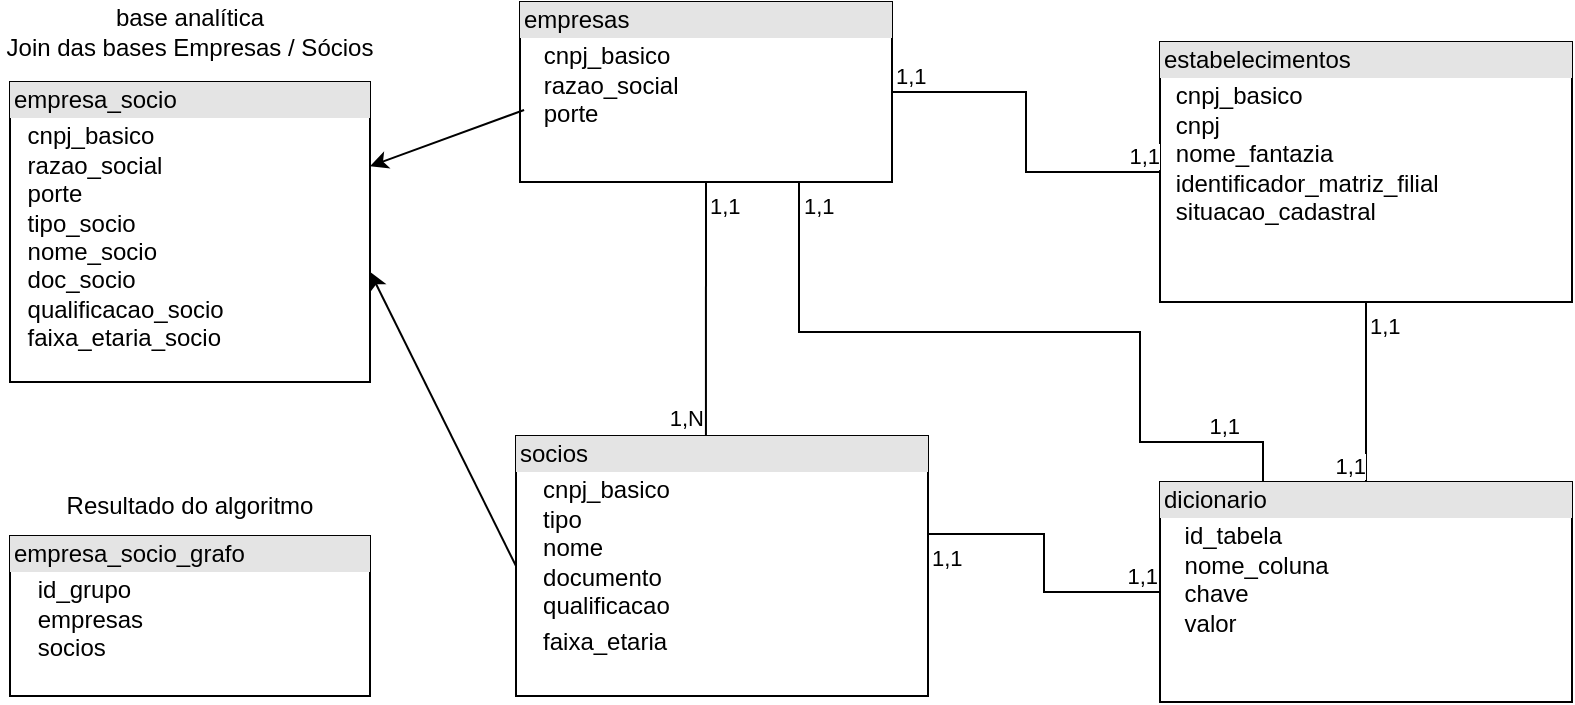 <mxfile version="24.6.1" type="device">
  <diagram name="Página-1" id="kfymI93KXSqXt6rVxAI-">
    <mxGraphModel dx="2261" dy="746" grid="1" gridSize="10" guides="1" tooltips="1" connect="1" arrows="1" fold="1" page="1" pageScale="1" pageWidth="827" pageHeight="1169" math="0" shadow="0">
      <root>
        <mxCell id="0" />
        <mxCell id="1" parent="0" />
        <mxCell id="Yvlpg96nJwT9JrZSQYZ4-1" value="&lt;div style=&quot;box-sizing:border-box;width:100%;background:#e4e4e4;padding:2px;&quot;&gt;empresas&lt;/div&gt;&lt;table style=&quot;width:100%;font-size:1em;&quot; cellpadding=&quot;2&quot; cellspacing=&quot;0&quot;&gt;&lt;tbody&gt;&lt;tr&gt;&lt;td&gt;&lt;br&gt;&lt;/td&gt;&lt;td&gt;cnpj_basico&lt;br&gt;razao_social&lt;br&gt;porte&lt;/td&gt;&lt;/tr&gt;&lt;tr&gt;&lt;td&gt;&lt;br&gt;&lt;/td&gt;&lt;td&gt;&lt;/td&gt;&lt;/tr&gt;&lt;tr&gt;&lt;td&gt;&lt;/td&gt;&lt;td&gt;&lt;br&gt;&lt;/td&gt;&lt;/tr&gt;&lt;/tbody&gt;&lt;/table&gt;" style="verticalAlign=top;align=left;overflow=fill;html=1;whiteSpace=wrap;" vertex="1" parent="1">
          <mxGeometry x="120" y="150" width="186" height="90" as="geometry" />
        </mxCell>
        <mxCell id="Yvlpg96nJwT9JrZSQYZ4-10" value="&lt;div style=&quot;box-sizing:border-box;width:100%;background:#e4e4e4;padding:2px;&quot;&gt;estabelecimentos&lt;/div&gt;&lt;table style=&quot;width:100%;font-size:1em;&quot; cellpadding=&quot;2&quot; cellspacing=&quot;0&quot;&gt;&lt;tbody&gt;&lt;tr&gt;&lt;td&gt;&lt;br&gt;&lt;/td&gt;&lt;td&gt;cnpj_basico&lt;br&gt;cnpj&lt;br&gt;nome_fantazia&lt;br&gt;identificador_matriz_filial&lt;br&gt;situacao_cadastral&lt;/td&gt;&lt;/tr&gt;&lt;tr&gt;&lt;td&gt;&lt;br&gt;&lt;/td&gt;&lt;td&gt;&lt;/td&gt;&lt;/tr&gt;&lt;tr&gt;&lt;td&gt;&lt;/td&gt;&lt;td&gt;&lt;br&gt;&lt;/td&gt;&lt;/tr&gt;&lt;/tbody&gt;&lt;/table&gt;" style="verticalAlign=top;align=left;overflow=fill;html=1;whiteSpace=wrap;" vertex="1" parent="1">
          <mxGeometry x="440" y="170" width="206" height="130" as="geometry" />
        </mxCell>
        <mxCell id="Yvlpg96nJwT9JrZSQYZ4-16" value="" style="endArrow=none;html=1;edgeStyle=orthogonalEdgeStyle;rounded=0;entryX=0;entryY=0.5;entryDx=0;entryDy=0;" edge="1" parent="1" source="Yvlpg96nJwT9JrZSQYZ4-1" target="Yvlpg96nJwT9JrZSQYZ4-10">
          <mxGeometry relative="1" as="geometry">
            <mxPoint x="330" y="380" as="sourcePoint" />
            <mxPoint x="490" y="380" as="targetPoint" />
          </mxGeometry>
        </mxCell>
        <mxCell id="Yvlpg96nJwT9JrZSQYZ4-17" value="1,1" style="edgeLabel;resizable=0;html=1;align=left;verticalAlign=bottom;" connectable="0" vertex="1" parent="Yvlpg96nJwT9JrZSQYZ4-16">
          <mxGeometry x="-1" relative="1" as="geometry" />
        </mxCell>
        <mxCell id="Yvlpg96nJwT9JrZSQYZ4-18" value="1,1" style="edgeLabel;resizable=0;html=1;align=right;verticalAlign=bottom;" connectable="0" vertex="1" parent="Yvlpg96nJwT9JrZSQYZ4-16">
          <mxGeometry x="1" relative="1" as="geometry" />
        </mxCell>
        <mxCell id="Yvlpg96nJwT9JrZSQYZ4-19" value="&lt;div style=&quot;box-sizing:border-box;width:100%;background:#e4e4e4;padding:2px;&quot;&gt;socios&lt;/div&gt;&lt;table style=&quot;width:100%;font-size:1em;&quot; cellpadding=&quot;2&quot; cellspacing=&quot;0&quot;&gt;&lt;tbody&gt;&lt;tr&gt;&lt;td&gt;&lt;br&gt;&lt;/td&gt;&lt;td&gt;cnpj_basico&lt;br&gt;tipo&lt;br&gt;nome&lt;br&gt;documento&lt;br&gt;qualificacao&lt;/td&gt;&lt;/tr&gt;&lt;tr&gt;&lt;td&gt;&lt;br&gt;&lt;/td&gt;&lt;td&gt;faixa_etaria&lt;br&gt;&lt;/td&gt;&lt;/tr&gt;&lt;tr&gt;&lt;td&gt;&lt;/td&gt;&lt;td&gt;&lt;br&gt;&lt;/td&gt;&lt;/tr&gt;&lt;/tbody&gt;&lt;/table&gt;" style="verticalAlign=top;align=left;overflow=fill;html=1;whiteSpace=wrap;" vertex="1" parent="1">
          <mxGeometry x="118" y="367" width="206" height="130" as="geometry" />
        </mxCell>
        <mxCell id="Yvlpg96nJwT9JrZSQYZ4-20" value="" style="endArrow=none;html=1;edgeStyle=orthogonalEdgeStyle;rounded=0;entryX=0.461;entryY=0;entryDx=0;entryDy=0;entryPerimeter=0;exitX=0.5;exitY=1;exitDx=0;exitDy=0;" edge="1" parent="1" source="Yvlpg96nJwT9JrZSQYZ4-1" target="Yvlpg96nJwT9JrZSQYZ4-19">
          <mxGeometry relative="1" as="geometry">
            <mxPoint x="180" y="260" as="sourcePoint" />
            <mxPoint x="450" y="245" as="targetPoint" />
          </mxGeometry>
        </mxCell>
        <mxCell id="Yvlpg96nJwT9JrZSQYZ4-21" value="1,1" style="edgeLabel;resizable=0;html=1;align=left;verticalAlign=bottom;" connectable="0" vertex="1" parent="Yvlpg96nJwT9JrZSQYZ4-20">
          <mxGeometry x="-1" relative="1" as="geometry">
            <mxPoint y="20" as="offset" />
          </mxGeometry>
        </mxCell>
        <mxCell id="Yvlpg96nJwT9JrZSQYZ4-22" value="1,N" style="edgeLabel;resizable=0;html=1;align=right;verticalAlign=bottom;" connectable="0" vertex="1" parent="Yvlpg96nJwT9JrZSQYZ4-20">
          <mxGeometry x="1" relative="1" as="geometry" />
        </mxCell>
        <mxCell id="Yvlpg96nJwT9JrZSQYZ4-23" value="&lt;div style=&quot;box-sizing:border-box;width:100%;background:#e4e4e4;padding:2px;&quot;&gt;dicionario&lt;/div&gt;&lt;table style=&quot;width:100%;font-size:1em;&quot; cellpadding=&quot;2&quot; cellspacing=&quot;0&quot;&gt;&lt;tbody&gt;&lt;tr&gt;&lt;td&gt;&lt;br&gt;&lt;/td&gt;&lt;td&gt;id_tabela&lt;br&gt;nome_coluna&lt;br&gt;chave&lt;br&gt;valor&lt;/td&gt;&lt;/tr&gt;&lt;tr&gt;&lt;td&gt;&lt;/td&gt;&lt;td&gt;&lt;br&gt;&lt;/td&gt;&lt;/tr&gt;&lt;/tbody&gt;&lt;/table&gt;" style="verticalAlign=top;align=left;overflow=fill;html=1;whiteSpace=wrap;" vertex="1" parent="1">
          <mxGeometry x="440" y="390" width="206" height="110" as="geometry" />
        </mxCell>
        <mxCell id="Yvlpg96nJwT9JrZSQYZ4-24" value="" style="endArrow=none;html=1;edgeStyle=orthogonalEdgeStyle;rounded=0;exitX=0.5;exitY=1;exitDx=0;exitDy=0;" edge="1" parent="1" source="Yvlpg96nJwT9JrZSQYZ4-10" target="Yvlpg96nJwT9JrZSQYZ4-23">
          <mxGeometry relative="1" as="geometry">
            <mxPoint x="316" y="205" as="sourcePoint" />
            <mxPoint x="450" y="245" as="targetPoint" />
          </mxGeometry>
        </mxCell>
        <mxCell id="Yvlpg96nJwT9JrZSQYZ4-25" value="1,1" style="edgeLabel;resizable=0;html=1;align=left;verticalAlign=bottom;" connectable="0" vertex="1" parent="Yvlpg96nJwT9JrZSQYZ4-24">
          <mxGeometry x="-1" relative="1" as="geometry">
            <mxPoint y="20" as="offset" />
          </mxGeometry>
        </mxCell>
        <mxCell id="Yvlpg96nJwT9JrZSQYZ4-26" value="1,1" style="edgeLabel;resizable=0;html=1;align=right;verticalAlign=bottom;" connectable="0" vertex="1" parent="Yvlpg96nJwT9JrZSQYZ4-24">
          <mxGeometry x="1" relative="1" as="geometry" />
        </mxCell>
        <mxCell id="Yvlpg96nJwT9JrZSQYZ4-27" value="" style="endArrow=none;html=1;edgeStyle=orthogonalEdgeStyle;rounded=0;exitX=1;exitY=0.377;exitDx=0;exitDy=0;exitPerimeter=0;" edge="1" parent="1" source="Yvlpg96nJwT9JrZSQYZ4-19" target="Yvlpg96nJwT9JrZSQYZ4-23">
          <mxGeometry relative="1" as="geometry">
            <mxPoint x="553" y="310" as="sourcePoint" />
            <mxPoint x="603" y="400" as="targetPoint" />
          </mxGeometry>
        </mxCell>
        <mxCell id="Yvlpg96nJwT9JrZSQYZ4-28" value="1,1" style="edgeLabel;resizable=0;html=1;align=left;verticalAlign=bottom;" connectable="0" vertex="1" parent="Yvlpg96nJwT9JrZSQYZ4-27">
          <mxGeometry x="-1" relative="1" as="geometry">
            <mxPoint y="20" as="offset" />
          </mxGeometry>
        </mxCell>
        <mxCell id="Yvlpg96nJwT9JrZSQYZ4-29" value="1,1" style="edgeLabel;resizable=0;html=1;align=right;verticalAlign=bottom;" connectable="0" vertex="1" parent="Yvlpg96nJwT9JrZSQYZ4-27">
          <mxGeometry x="1" relative="1" as="geometry" />
        </mxCell>
        <mxCell id="Yvlpg96nJwT9JrZSQYZ4-30" value="" style="endArrow=none;html=1;edgeStyle=orthogonalEdgeStyle;rounded=0;exitX=0.75;exitY=1;exitDx=0;exitDy=0;entryX=0.25;entryY=0;entryDx=0;entryDy=0;" edge="1" parent="1" source="Yvlpg96nJwT9JrZSQYZ4-1" target="Yvlpg96nJwT9JrZSQYZ4-23">
          <mxGeometry relative="1" as="geometry">
            <mxPoint x="334" y="426" as="sourcePoint" />
            <mxPoint x="500" y="465" as="targetPoint" />
            <Array as="points">
              <mxPoint x="260" y="315" />
              <mxPoint x="430" y="315" />
              <mxPoint x="430" y="370" />
              <mxPoint x="492" y="370" />
            </Array>
          </mxGeometry>
        </mxCell>
        <mxCell id="Yvlpg96nJwT9JrZSQYZ4-31" value="1,1" style="edgeLabel;resizable=0;html=1;align=left;verticalAlign=bottom;" connectable="0" vertex="1" parent="Yvlpg96nJwT9JrZSQYZ4-30">
          <mxGeometry x="-1" relative="1" as="geometry">
            <mxPoint y="20" as="offset" />
          </mxGeometry>
        </mxCell>
        <mxCell id="Yvlpg96nJwT9JrZSQYZ4-32" value="1,1" style="edgeLabel;resizable=0;html=1;align=right;verticalAlign=bottom;" connectable="0" vertex="1" parent="Yvlpg96nJwT9JrZSQYZ4-30">
          <mxGeometry x="1" relative="1" as="geometry">
            <mxPoint x="-11" y="-20" as="offset" />
          </mxGeometry>
        </mxCell>
        <mxCell id="Yvlpg96nJwT9JrZSQYZ4-33" value="&lt;div style=&quot;box-sizing:border-box;width:100%;background:#e4e4e4;padding:2px;&quot;&gt;empresa_socio&lt;/div&gt;&lt;table style=&quot;width:100%;font-size:1em;&quot; cellpadding=&quot;2&quot; cellspacing=&quot;0&quot;&gt;&lt;tbody&gt;&lt;tr&gt;&lt;td&gt;&lt;br&gt;&lt;/td&gt;&lt;td&gt;cnpj_basico&lt;br&gt;razao_social&lt;br&gt;porte&lt;br&gt;tipo_socio&lt;br&gt;nome_socio&lt;br&gt;doc_socio&lt;br&gt;qualificacao_socio&lt;br&gt;faixa_etaria_socio&lt;/td&gt;&lt;/tr&gt;&lt;tr&gt;&lt;td&gt;&lt;br&gt;&lt;/td&gt;&lt;td&gt;&lt;/td&gt;&lt;/tr&gt;&lt;tr&gt;&lt;td&gt;&lt;/td&gt;&lt;td&gt;&lt;br&gt;&lt;/td&gt;&lt;/tr&gt;&lt;/tbody&gt;&lt;/table&gt;" style="verticalAlign=top;align=left;overflow=fill;html=1;whiteSpace=wrap;" vertex="1" parent="1">
          <mxGeometry x="-135" y="190" width="180" height="150" as="geometry" />
        </mxCell>
        <mxCell id="Yvlpg96nJwT9JrZSQYZ4-34" value="" style="endArrow=classic;html=1;rounded=0;exitX=0.011;exitY=0.6;exitDx=0;exitDy=0;exitPerimeter=0;" edge="1" parent="1" source="Yvlpg96nJwT9JrZSQYZ4-1" target="Yvlpg96nJwT9JrZSQYZ4-33">
          <mxGeometry width="50" height="50" relative="1" as="geometry">
            <mxPoint x="390" y="440" as="sourcePoint" />
            <mxPoint x="440" y="390" as="targetPoint" />
          </mxGeometry>
        </mxCell>
        <mxCell id="Yvlpg96nJwT9JrZSQYZ4-35" value="" style="endArrow=classic;html=1;rounded=0;exitX=0;exitY=0.5;exitDx=0;exitDy=0;entryX=1;entryY=0.633;entryDx=0;entryDy=0;entryPerimeter=0;" edge="1" parent="1" source="Yvlpg96nJwT9JrZSQYZ4-19" target="Yvlpg96nJwT9JrZSQYZ4-33">
          <mxGeometry width="50" height="50" relative="1" as="geometry">
            <mxPoint x="132" y="214" as="sourcePoint" />
            <mxPoint x="-40" y="272" as="targetPoint" />
          </mxGeometry>
        </mxCell>
        <mxCell id="Yvlpg96nJwT9JrZSQYZ4-36" value="base analítica&lt;div&gt;Join das bases Empresas / Sócios&lt;/div&gt;" style="text;html=1;align=center;verticalAlign=middle;whiteSpace=wrap;rounded=0;" vertex="1" parent="1">
          <mxGeometry x="-140" y="150" width="190" height="30" as="geometry" />
        </mxCell>
        <mxCell id="Yvlpg96nJwT9JrZSQYZ4-37" value="&lt;div style=&quot;box-sizing:border-box;width:100%;background:#e4e4e4;padding:2px;&quot;&gt;empresa_socio_grafo&lt;/div&gt;&lt;table style=&quot;width:100%;font-size:1em;&quot; cellpadding=&quot;2&quot; cellspacing=&quot;0&quot;&gt;&lt;tbody&gt;&lt;tr&gt;&lt;td&gt;&lt;br&gt;&lt;/td&gt;&lt;td&gt;id_grupo&lt;br&gt;empresas&lt;br&gt;socios&lt;/td&gt;&lt;/tr&gt;&lt;tr&gt;&lt;td&gt;&lt;/td&gt;&lt;td&gt;&lt;br&gt;&lt;/td&gt;&lt;/tr&gt;&lt;/tbody&gt;&lt;/table&gt;" style="verticalAlign=top;align=left;overflow=fill;html=1;whiteSpace=wrap;" vertex="1" parent="1">
          <mxGeometry x="-135" y="417" width="180" height="80" as="geometry" />
        </mxCell>
        <mxCell id="Yvlpg96nJwT9JrZSQYZ4-38" value="Resultado do algoritmo" style="text;html=1;align=center;verticalAlign=middle;whiteSpace=wrap;rounded=0;" vertex="1" parent="1">
          <mxGeometry x="-140" y="387" width="190" height="30" as="geometry" />
        </mxCell>
      </root>
    </mxGraphModel>
  </diagram>
</mxfile>
